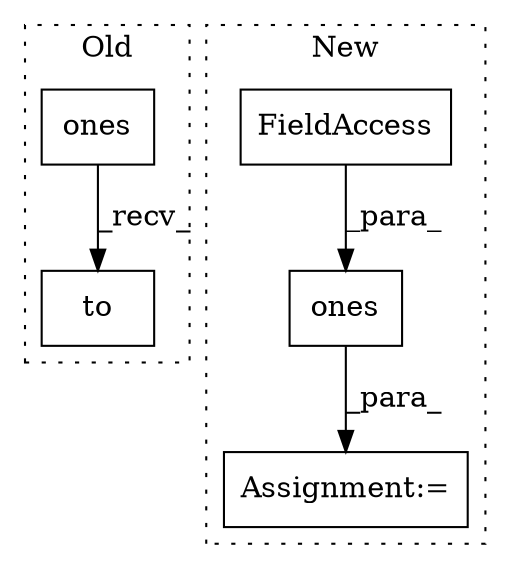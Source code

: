 digraph G {
subgraph cluster0 {
1 [label="to" a="32" s="7298,7313" l="3,1" shape="box"];
5 [label="ones" a="32" s="7259,7296" l="5,1" shape="box"];
label = "Old";
style="dotted";
}
subgraph cluster1 {
2 [label="ones" a="32" s="7281,7319" l="5,1" shape="box"];
3 [label="Assignment:=" a="7" s="7274" l="1" shape="box"];
4 [label="FieldAccess" a="22" s="7301" l="13" shape="box"];
label = "New";
style="dotted";
}
2 -> 3 [label="_para_"];
4 -> 2 [label="_para_"];
5 -> 1 [label="_recv_"];
}